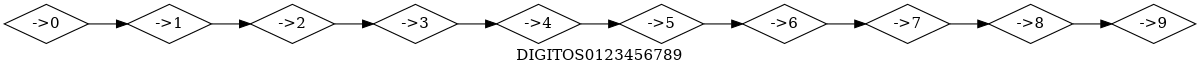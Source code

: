 digraph Mapa {
	rankdir=LR size=8
	"->0" [label="->0
" shape=diamond]
	"->1" [label="->1
" shape=diamond]
	"->0" -> "->1"
	"->2" [label="->2
" shape=diamond]
	"->1" -> "->2"
	"->3" [label="->3
" shape=diamond]
	"->2" -> "->3"
	"->4" [label="->4
" shape=diamond]
	"->3" -> "->4"
	"->5" [label="->5
" shape=diamond]
	"->4" -> "->5"
	"->6" [label="->6
" shape=diamond]
	"->5" -> "->6"
	"->7" [label="->7
" shape=diamond]
	"->6" -> "->7"
	"->8" [label="->8
" shape=diamond]
	"->7" -> "->8"
	"->9" [label="->9
" shape=diamond]
	"->8" -> "->9"
	label=DIGITOS0123456789
}
